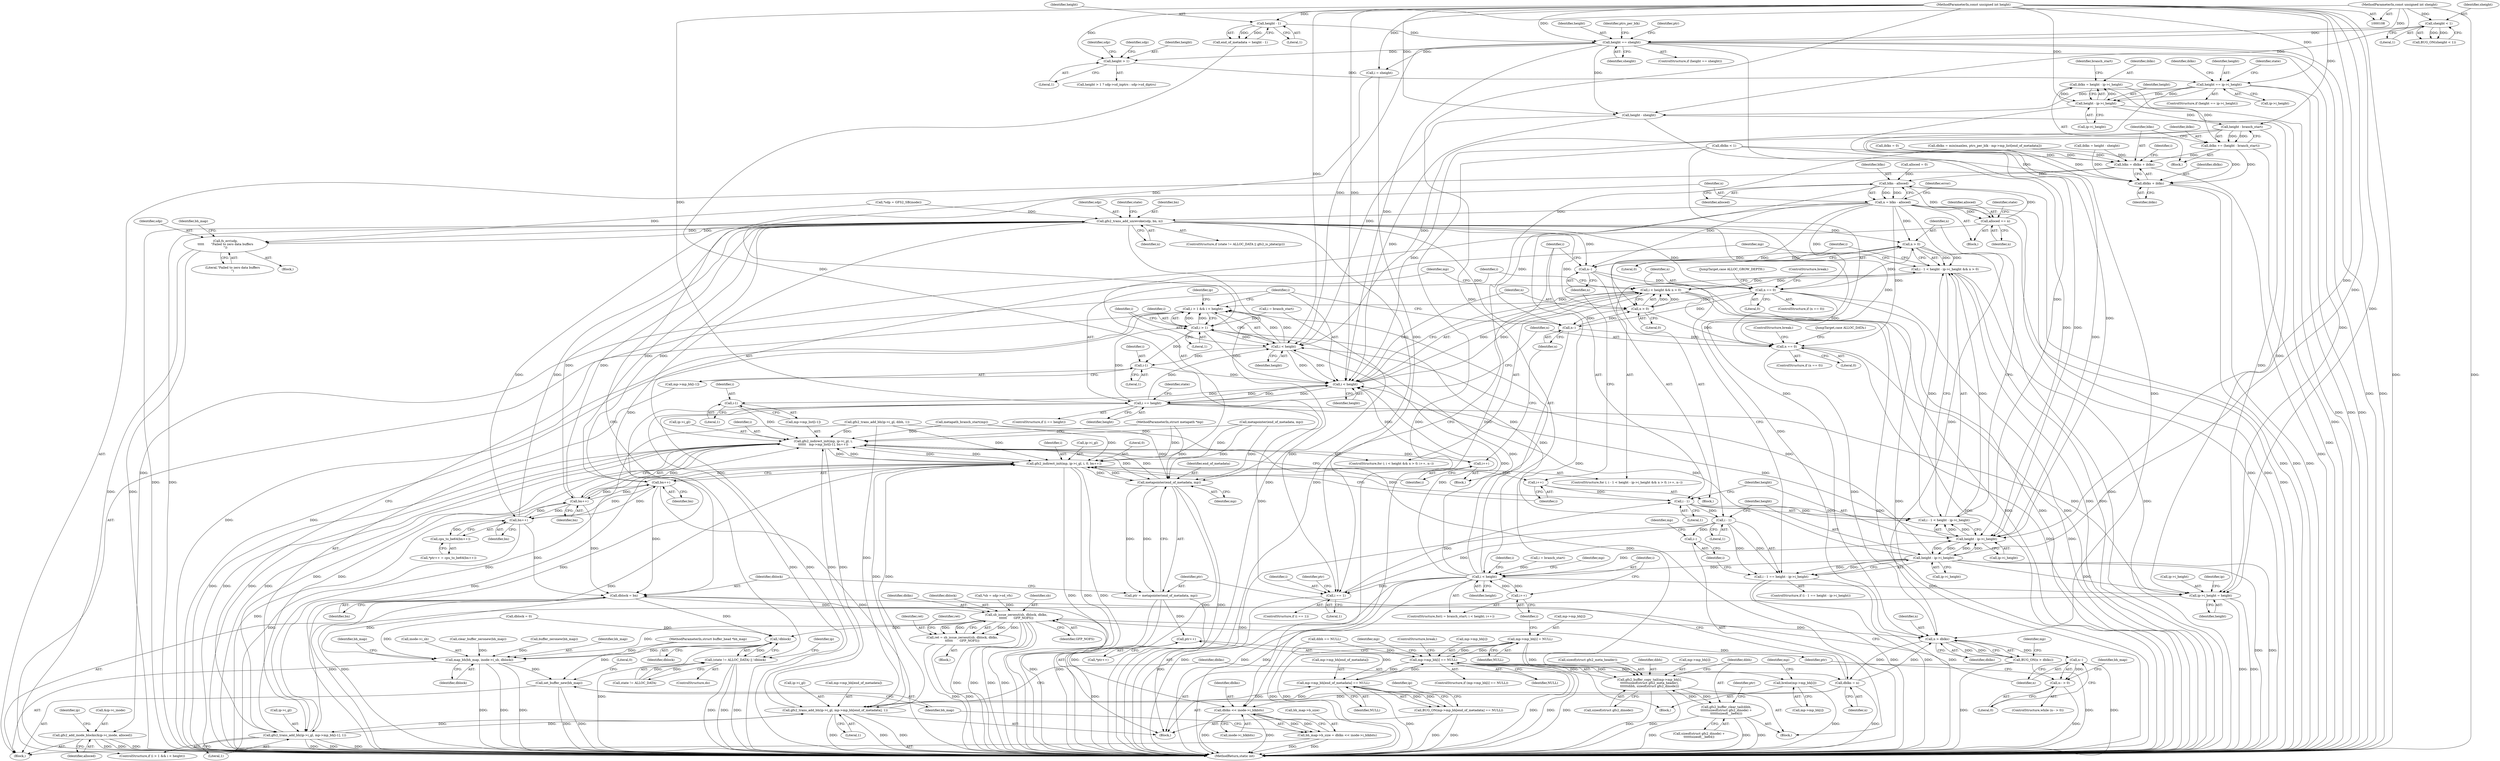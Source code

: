 digraph "0_linux_64dd153c83743af81f20924c6343652d731eeecb@integer" {
"1000280" [label="(Call,iblks = height - ip->i_height)"];
"1000282" [label="(Call,height - ip->i_height)"];
"1000261" [label="(Call,height == ip->i_height)"];
"1000240" [label="(Call,height > 1)"];
"1000198" [label="(Call,height == sheight)"];
"1000169" [label="(Call,height - 1)"];
"1000114" [label="(MethodParameterIn,const unsigned int height)"];
"1000184" [label="(Call,sheight < 1)"];
"1000113" [label="(MethodParameterIn,const unsigned int sheight)"];
"1000291" [label="(Call,iblks += (height - branch_start))"];
"1000296" [label="(Call,blks = dblks + iblks)"];
"1000309" [label="(Call,blks - alloced)"];
"1000307" [label="(Call,n = blks - alloced)"];
"1000324" [label="(Call,alloced += n)"];
"1000619" [label="(Call,gfs2_add_inode_blocks(&ip->i_inode, alloced))"];
"1000334" [label="(Call,gfs2_trans_add_unrevoke(sdp, bn, n))"];
"1000372" [label="(Call,n > 0)"];
"1000362" [label="(Call,i - 1 < height - ip->i_height && n > 0)"];
"1000503" [label="(Call,i < height && n > 0)"];
"1000483" [label="(Call,i > 1 && i < height)"];
"1000378" [label="(Call,n--)"];
"1000477" [label="(Call,n == 0)"];
"1000507" [label="(Call,n > 0)"];
"1000513" [label="(Call,n--)"];
"1000538" [label="(Call,n == 0)"];
"1000544" [label="(Call,n > dblks)"];
"1000543" [label="(Call,BUG_ON(n > dblks))"];
"1000565" [label="(Call,dblks = n)"];
"1000594" [label="(Call,sb_issue_zeroout(sb, dblock, dblks,\n\t\t\t\t\t\t       GFP_NOFS))"];
"1000592" [label="(Call,ret = sb_issue_zeroout(sb, dblock, dblks,\n\t\t\t\t\t\t       GFP_NOFS))"];
"1000612" [label="(Call,!dblock)"];
"1000608" [label="(Call,(state != ALLOC_DATA) || !dblock)"];
"1000634" [label="(Call,map_bh(bh_map, inode->i_sb, dblock))"];
"1000649" [label="(Call,set_buffer_new(bh_map))"];
"1000644" [label="(Call,dblks << inode->i_blkbits)"];
"1000640" [label="(Call,bh_map->b_size = dblks << inode->i_blkbits)"];
"1000578" [label="(Call,n--)"];
"1000577" [label="(Call,n-- > 0)"];
"1000387" [label="(Call,bn++)"];
"1000380" [label="(Call,gfs2_indirect_init(mp, ip->i_gl, i, 0, bn++))"];
"1000376" [label="(Call,i++)"];
"1000364" [label="(Call,i - 1)"];
"1000363" [label="(Call,i - 1 < height - ip->i_height)"];
"1000391" [label="(Call,i - 1)"];
"1000343" [label="(Call,i == 1)"];
"1000390" [label="(Call,i - 1 == height - ip->i_height)"];
"1000400" [label="(Call,i--)"];
"1000484" [label="(Call,i > 1)"];
"1000487" [label="(Call,i < height)"];
"1000498" [label="(Call,i-1)"];
"1000504" [label="(Call,i < height)"];
"1000525" [label="(Call,i-1)"];
"1000515" [label="(Call,gfs2_indirect_init(mp, ip->i_gl, i,\n\t\t\t\t\t\t   mp->mp_list[i-1], bn++))"];
"1000490" [label="(Call,gfs2_trans_add_bh(ip->i_gl, mp->mp_bh[i-1], 1))"];
"1000555" [label="(Call,gfs2_trans_add_bh(ip->i_gl, mp->mp_bh[end_of_metadata], 1))"];
"1000548" [label="(Call,mp->mp_bh[end_of_metadata] == NULL)"];
"1000452" [label="(Call,mp->mp_bh[i] == NULL)"];
"1000402" [label="(Call,gfs2_buffer_copy_tail(mp->mp_bh[i],\n\t\t\t\t\t\tsizeof(struct gfs2_meta_header),\n\t\t\t\t\t\tdibh, sizeof(struct gfs2_dinode)))"];
"1000413" [label="(Call,gfs2_buffer_clear_tail(dibh,\n\t\t\t\t\t\tsizeof(struct gfs2_dinode) +\n\t\t\t\t\t\tsizeof(__be64)))"];
"1000460" [label="(Call,brelse(mp->mp_bh[i]))"];
"1000466" [label="(Call,mp->mp_bh[i] = NULL)"];
"1000547" [label="(Call,BUG_ON(mp->mp_bh[end_of_metadata] == NULL))"];
"1000511" [label="(Call,i++)"];
"1000570" [label="(Call,metapointer(end_of_metadata, mp))"];
"1000568" [label="(Call,ptr = metapointer(end_of_metadata, mp))"];
"1000583" [label="(Call,ptr++)"];
"1000531" [label="(Call,i == height)"];
"1000367" [label="(Call,height - ip->i_height)"];
"1000394" [label="(Call,height - ip->i_height)"];
"1000445" [label="(Call,i < height)"];
"1000448" [label="(Call,i++)"];
"1000614" [label="(Call,ip->i_height = height)"];
"1000528" [label="(Call,bn++)"];
"1000573" [label="(Call,dblock = bn)"];
"1000586" [label="(Call,bn++)"];
"1000585" [label="(Call,cpu_to_be64(bn++))"];
"1000602" [label="(Call,fs_err(sdp,\n\t\t\t\t\t       \"Failed to zero data buffers\n\"))"];
"1000298" [label="(Call,dblks + iblks)"];
"1000241" [label="(Identifier,height)"];
"1000596" [label="(Identifier,dblock)"];
"1000112" [label="(MethodParameterIn,struct metapath *mp)"];
"1000541" [label="(ControlStructure,break;)"];
"1000498" [label="(Call,i-1)"];
"1000269" [label="(Call,height - sheight)"];
"1000229" [label="(Call,dblks < 1)"];
"1000585" [label="(Call,cpu_to_be64(bn++))"];
"1000568" [label="(Call,ptr = metapointer(end_of_metadata, mp))"];
"1000603" [label="(Identifier,sdp)"];
"1000482" [label="(ControlStructure,if (i > 1 && i < height))"];
"1000114" [label="(MethodParameterIn,const unsigned int height)"];
"1000170" [label="(Identifier,height)"];
"1000200" [label="(Identifier,sheight)"];
"1000494" [label="(Call,mp->mp_bh[i-1])"];
"1000452" [label="(Call,mp->mp_bh[i] == NULL)"];
"1000284" [label="(Call,ip->i_height)"];
"1000500" [label="(Literal,1)"];
"1000554" [label="(Identifier,NULL)"];
"1000481" [label="(JumpTarget,case ALLOC_GROW_DEPTH:)"];
"1000249" [label="(Call,dblks = min(maxlen, ptrs_per_blk - mp->mp_list[end_of_metadata]))"];
"1000573" [label="(Call,dblock = bn)"];
"1000262" [label="(Identifier,height)"];
"1000484" [label="(Call,i > 1)"];
"1000636" [label="(Call,inode->i_sb)"];
"1000489" [label="(Identifier,height)"];
"1000547" [label="(Call,BUG_ON(mp->mp_bh[end_of_metadata] == NULL))"];
"1000442" [label="(Call,i = branch_start)"];
"1000544" [label="(Call,n > dblks)"];
"1000540" [label="(Literal,0)"];
"1000344" [label="(Identifier,i)"];
"1000283" [label="(Identifier,height)"];
"1000348" [label="(Identifier,ptr)"];
"1000602" [label="(Call,fs_err(sdp,\n\t\t\t\t\t       \"Failed to zero data buffers\n\"))"];
"1000543" [label="(Call,BUG_ON(n > dblks))"];
"1000545" [label="(Identifier,n)"];
"1000486" [label="(Literal,1)"];
"1000614" [label="(Call,ip->i_height = height)"];
"1000609" [label="(Call,state != ALLOC_DATA)"];
"1000487" [label="(Call,i < height)"];
"1000507" [label="(Call,n > 0)"];
"1000171" [label="(Literal,1)"];
"1000499" [label="(Identifier,i)"];
"1000645" [label="(Identifier,dblks)"];
"1000521" [label="(Call,mp->mp_list[i-1])"];
"1000278" [label="(Identifier,state)"];
"1000463" [label="(Identifier,mp)"];
"1000199" [label="(Identifier,height)"];
"1000413" [label="(Call,gfs2_buffer_clear_tail(dibh,\n\t\t\t\t\t\tsizeof(struct gfs2_dinode) +\n\t\t\t\t\t\tsizeof(__be64)))"];
"1000605" [label="(Call,clear_buffer_zeronew(bh_map))"];
"1000580" [label="(Literal,0)"];
"1000289" [label="(Call,metapath_branch_start(mp))"];
"1000641" [label="(Call,bh_map->b_size)"];
"1000618" [label="(Identifier,height)"];
"1000567" [label="(Identifier,n)"];
"1000516" [label="(Identifier,mp)"];
"1000612" [label="(Call,!dblock)"];
"1000188" [label="(Call,dibh == NULL)"];
"1000455" [label="(Identifier,mp)"];
"1000123" [label="(Call,*sdp = GFS2_SB(inode))"];
"1000410" [label="(Identifier,dibh)"];
"1000305" [label="(Block,)"];
"1000472" [label="(Identifier,NULL)"];
"1000309" [label="(Call,blks - alloced)"];
"1000337" [label="(Identifier,n)"];
"1000478" [label="(Identifier,n)"];
"1000604" [label="(Literal,\"Failed to zero data buffers\n\")"];
"1000613" [label="(Identifier,dblock)"];
"1000620" [label="(Call,&ip->i_inode)"];
"1000583" [label="(Call,ptr++)"];
"1000530" [label="(ControlStructure,if (i == height))"];
"1000616" [label="(Identifier,ip)"];
"1000311" [label="(Identifier,alloced)"];
"1000381" [label="(Identifier,mp)"];
"1000343" [label="(Call,i == 1)"];
"1000292" [label="(Identifier,iblks)"];
"1000377" [label="(Identifier,i)"];
"1000445" [label="(Call,i < height)"];
"1000394" [label="(Call,height - ip->i_height)"];
"1000242" [label="(Literal,1)"];
"1000589" [label="(Call,buffer_zeronew(bh_map))"];
"1000505" [label="(Identifier,i)"];
"1000280" [label="(Call,iblks = height - ip->i_height)"];
"1000310" [label="(Identifier,blks)"];
"1000450" [label="(Block,)"];
"1000116" [label="(Block,)"];
"1000403" [label="(Call,mp->mp_bh[i])"];
"1000393" [label="(Literal,1)"];
"1000474" [label="(Identifier,i)"];
"1000626" [label="(Identifier,ip)"];
"1000491" [label="(Call,ip->i_gl)"];
"1000529" [label="(Identifier,bn)"];
"1000446" [label="(Identifier,i)"];
"1000501" [label="(Literal,1)"];
"1000508" [label="(Identifier,n)"];
"1000635" [label="(Identifier,bh_map)"];
"1000325" [label="(Identifier,alloced)"];
"1000128" [label="(Call,*sb = sdp->sd_vfs)"];
"1000451" [label="(ControlStructure,if (mp->mp_bh[i] == NULL))"];
"1000205" [label="(Call,metapointer(end_of_metadata, mp))"];
"1000642" [label="(Identifier,bh_map)"];
"1000649" [label="(Call,set_buffer_new(bh_map))"];
"1000313" [label="(Identifier,error)"];
"1000479" [label="(Literal,0)"];
"1000509" [label="(Literal,0)"];
"1000466" [label="(Call,mp->mp_bh[i] = NULL)"];
"1000335" [label="(Identifier,sdp)"];
"1000551" [label="(Identifier,mp)"];
"1000634" [label="(Call,map_bh(bh_map, inode->i_sb, dblock))"];
"1000244" [label="(Identifier,sdp)"];
"1000476" [label="(ControlStructure,if (n == 0))"];
"1000555" [label="(Call,gfs2_trans_add_bh(ip->i_gl, mp->mp_bh[end_of_metadata], 1))"];
"1000459" [label="(ControlStructure,break;)"];
"1000334" [label="(Call,gfs2_trans_add_unrevoke(sdp, bn, n))"];
"1000261" [label="(Call,height == ip->i_height)"];
"1000650" [label="(Identifier,bh_map)"];
"1000469" [label="(Identifier,mp)"];
"1000473" [label="(Call,i = branch_start)"];
"1000304" [label="(ControlStructure,do)"];
"1000538" [label="(Call,n == 0)"];
"1000302" [label="(Identifier,i)"];
"1000644" [label="(Call,dblks << inode->i_blkbits)"];
"1000143" [label="(Call,dblock = 0)"];
"1000490" [label="(Call,gfs2_trans_add_bh(ip->i_gl, mp->mp_bh[i-1], 1))"];
"1000533" [label="(Identifier,height)"];
"1000606" [label="(Identifier,bh_map)"];
"1000308" [label="(Identifier,n)"];
"1000600" [label="(Identifier,ret)"];
"1000590" [label="(Identifier,bh_map)"];
"1000247" [label="(Identifier,sdp)"];
"1000576" [label="(ControlStructure,while (n-- > 0))"];
"1000184" [label="(Call,sheight < 1)"];
"1000291" [label="(Call,iblks += (height - branch_start))"];
"1000526" [label="(Identifier,i)"];
"1000367" [label="(Call,height - ip->i_height)"];
"1000238" [label="(Identifier,ptrs_per_blk)"];
"1000535" [label="(Identifier,state)"];
"1000504" [label="(Call,i < height)"];
"1000376" [label="(Call,i++)"];
"1000460" [label="(Call,brelse(mp->mp_bh[i]))"];
"1000582" [label="(Call,*ptr++)"];
"1000268" [label="(Identifier,iblks)"];
"1000532" [label="(Identifier,i)"];
"1000191" [label="(Call,gfs2_trans_add_bh(ip->i_gl, dibh, 1))"];
"1000301" [label="(Call,i = sheight)"];
"1000392" [label="(Identifier,i)"];
"1000389" [label="(ControlStructure,if (i - 1 == height - ip->i_height))"];
"1000260" [label="(ControlStructure,if (height == ip->i_height))"];
"1000441" [label="(ControlStructure,for(i = branch_start; i < height; i++))"];
"1000345" [label="(Literal,1)"];
"1000288" [label="(Identifier,branch_start)"];
"1000380" [label="(Call,gfs2_indirect_init(mp, ip->i_gl, i, 0, bn++))"];
"1000183" [label="(Call,BUG_ON(sheight < 1))"];
"1000395" [label="(Identifier,height)"];
"1000601" [label="(Block,)"];
"1000575" [label="(Identifier,bn)"];
"1000307" [label="(Call,n = blks - alloced)"];
"1000414" [label="(Identifier,dibh)"];
"1000587" [label="(Identifier,bn)"];
"1000324" [label="(Call,alloced += n)"];
"1000375" [label="(Block,)"];
"1000615" [label="(Call,ip->i_height)"];
"1000363" [label="(Call,i - 1 < height - ip->i_height)"];
"1000480" [label="(ControlStructure,break;)"];
"1000542" [label="(JumpTarget,case ALLOC_DATA:)"];
"1000565" [label="(Call,dblks = n)"];
"1000458" [label="(Identifier,NULL)"];
"1000385" [label="(Identifier,i)"];
"1000546" [label="(Identifier,dblks)"];
"1000569" [label="(Identifier,ptr)"];
"1000520" [label="(Identifier,i)"];
"1000198" [label="(Call,height == sheight)"];
"1000622" [label="(Identifier,ip)"];
"1000364" [label="(Call,i - 1)"];
"1000154" [label="(Call,iblks = 0)"];
"1000186" [label="(Literal,1)"];
"1000362" [label="(Call,i - 1 < height - ip->i_height && n > 0)"];
"1000330" [label="(Identifier,state)"];
"1000379" [label="(Identifier,n)"];
"1000566" [label="(Identifier,dblks)"];
"1000595" [label="(Identifier,sb)"];
"1000366" [label="(Literal,1)"];
"1000400" [label="(Call,i--)"];
"1000512" [label="(Identifier,i)"];
"1000581" [label="(Call,*ptr++ = cpu_to_be64(bn++))"];
"1000411" [label="(Call,sizeof(struct gfs2_dinode))"];
"1000326" [label="(Identifier,n)"];
"1000267" [label="(Call,iblks = height - sheight)"];
"1000652" [label="(Literal,0)"];
"1000339" [label="(Identifier,state)"];
"1000640" [label="(Call,bh_map->b_size = dblks << inode->i_blkbits)"];
"1000537" [label="(ControlStructure,if (n == 0))"];
"1000368" [label="(Identifier,height)"];
"1000391" [label="(Call,i - 1)"];
"1000492" [label="(Identifier,ip)"];
"1000167" [label="(Call,end_of_metadata = height - 1)"];
"1000511" [label="(Call,i++)"];
"1000453" [label="(Call,mp->mp_bh[i])"];
"1000619" [label="(Call,gfs2_add_inode_blocks(&ip->i_inode, alloced))"];
"1000548" [label="(Call,mp->mp_bh[end_of_metadata] == NULL)"];
"1000549" [label="(Call,mp->mp_bh[end_of_metadata])"];
"1000185" [label="(Identifier,sheight)"];
"1000539" [label="(Identifier,n)"];
"1000556" [label="(Call,ip->i_gl)"];
"1000204" [label="(Identifier,ptr)"];
"1000239" [label="(Call,height > 1 ? sdp->sd_inptrs : sdp->sd_diptrs)"];
"1000382" [label="(Call,ip->i_gl)"];
"1000639" [label="(Identifier,dblock)"];
"1000399" [label="(Block,)"];
"1000608" [label="(Call,(state != ALLOC_DATA) || !dblock)"];
"1000390" [label="(Call,i - 1 == height - ip->i_height)"];
"1000297" [label="(Identifier,blks)"];
"1000298" [label="(Call,dblks + iblks)"];
"1000572" [label="(Identifier,mp)"];
"1000653" [label="(MethodReturn,static int)"];
"1000300" [label="(Identifier,iblks)"];
"1000197" [label="(ControlStructure,if (height == sheight))"];
"1000281" [label="(Identifier,iblks)"];
"1000531" [label="(Call,i == height)"];
"1000276" [label="(Block,)"];
"1000401" [label="(Identifier,i)"];
"1000591" [label="(Block,)"];
"1000597" [label="(Identifier,dblks)"];
"1000299" [label="(Identifier,dblks)"];
"1000373" [label="(Identifier,n)"];
"1000592" [label="(Call,ret = sb_issue_zeroout(sb, dblock, dblks,\n\t\t\t\t\t\t       GFP_NOFS))"];
"1000586" [label="(Call,bn++)"];
"1000169" [label="(Call,height - 1)"];
"1000113" [label="(MethodParameterIn,const unsigned int sheight)"];
"1000296" [label="(Call,blks = dblks + iblks)"];
"1000593" [label="(Identifier,ret)"];
"1000598" [label="(Identifier,GFP_NOFS)"];
"1000525" [label="(Call,i-1)"];
"1000559" [label="(Call,mp->mp_bh[end_of_metadata])"];
"1000513" [label="(Call,n--)"];
"1000263" [label="(Call,ip->i_height)"];
"1000388" [label="(Identifier,bn)"];
"1000415" [label="(Call,sizeof(struct gfs2_dinode) +\n\t\t\t\t\t\tsizeof(__be64))"];
"1000485" [label="(Identifier,i)"];
"1000570" [label="(Call,metapointer(end_of_metadata, mp))"];
"1000293" [label="(Call,height - branch_start)"];
"1000111" [label="(MethodParameterIn,struct buffer_head *bh_map)"];
"1000448" [label="(Call,i++)"];
"1000327" [label="(ControlStructure,if (state != ALLOC_DATA || gfs2_is_jdata(ip)))"];
"1000571" [label="(Identifier,end_of_metadata)"];
"1000488" [label="(Identifier,i)"];
"1000387" [label="(Call,bn++)"];
"1000336" [label="(Identifier,bn)"];
"1000365" [label="(Identifier,i)"];
"1000527" [label="(Literal,1)"];
"1000386" [label="(Literal,0)"];
"1000514" [label="(Identifier,n)"];
"1000502" [label="(ControlStructure,for (; i < height && n > 0; i++, n--))"];
"1000361" [label="(ControlStructure,for (; i - 1 < height - ip->i_height && n > 0; i++, n--))"];
"1000517" [label="(Call,ip->i_gl)"];
"1000579" [label="(Identifier,n)"];
"1000564" [label="(Literal,1)"];
"1000408" [label="(Call,sizeof(struct gfs2_meta_header))"];
"1000461" [label="(Call,mp->mp_bh[i])"];
"1000447" [label="(Identifier,height)"];
"1000342" [label="(ControlStructure,if (i == 1))"];
"1000369" [label="(Call,ip->i_height)"];
"1000557" [label="(Identifier,ip)"];
"1000594" [label="(Call,sb_issue_zeroout(sb, dblock, dblks,\n\t\t\t\t\t\t       GFP_NOFS))"];
"1000150" [label="(Call,alloced = 0)"];
"1000584" [label="(Identifier,ptr)"];
"1000372" [label="(Call,n > 0)"];
"1000374" [label="(Literal,0)"];
"1000503" [label="(Call,i < height && n > 0)"];
"1000506" [label="(Identifier,height)"];
"1000646" [label="(Call,inode->i_blkbits)"];
"1000477" [label="(Call,n == 0)"];
"1000240" [label="(Call,height > 1)"];
"1000510" [label="(Block,)"];
"1000449" [label="(Identifier,i)"];
"1000396" [label="(Call,ip->i_height)"];
"1000467" [label="(Call,mp->mp_bh[i])"];
"1000340" [label="(Block,)"];
"1000483" [label="(Call,i > 1 && i < height)"];
"1000402" [label="(Call,gfs2_buffer_copy_tail(mp->mp_bh[i],\n\t\t\t\t\t\tsizeof(struct gfs2_meta_header),\n\t\t\t\t\t\tdibh, sizeof(struct gfs2_dinode)))"];
"1000574" [label="(Identifier,dblock)"];
"1000282" [label="(Call,height - ip->i_height)"];
"1000578" [label="(Call,n--)"];
"1000515" [label="(Call,gfs2_indirect_init(mp, ip->i_gl, i,\n\t\t\t\t\t\t   mp->mp_list[i-1], bn++))"];
"1000378" [label="(Call,n--)"];
"1000421" [label="(Identifier,ptr)"];
"1000528" [label="(Call,bn++)"];
"1000405" [label="(Identifier,mp)"];
"1000577" [label="(Call,n-- > 0)"];
"1000624" [label="(Identifier,alloced)"];
"1000280" -> "1000276"  [label="AST: "];
"1000280" -> "1000282"  [label="CFG: "];
"1000281" -> "1000280"  [label="AST: "];
"1000282" -> "1000280"  [label="AST: "];
"1000288" -> "1000280"  [label="CFG: "];
"1000280" -> "1000653"  [label="DDG: "];
"1000282" -> "1000280"  [label="DDG: "];
"1000282" -> "1000280"  [label="DDG: "];
"1000280" -> "1000291"  [label="DDG: "];
"1000282" -> "1000284"  [label="CFG: "];
"1000283" -> "1000282"  [label="AST: "];
"1000284" -> "1000282"  [label="AST: "];
"1000282" -> "1000653"  [label="DDG: "];
"1000261" -> "1000282"  [label="DDG: "];
"1000261" -> "1000282"  [label="DDG: "];
"1000114" -> "1000282"  [label="DDG: "];
"1000282" -> "1000293"  [label="DDG: "];
"1000282" -> "1000367"  [label="DDG: "];
"1000261" -> "1000260"  [label="AST: "];
"1000261" -> "1000263"  [label="CFG: "];
"1000262" -> "1000261"  [label="AST: "];
"1000263" -> "1000261"  [label="AST: "];
"1000268" -> "1000261"  [label="CFG: "];
"1000278" -> "1000261"  [label="CFG: "];
"1000261" -> "1000653"  [label="DDG: "];
"1000261" -> "1000653"  [label="DDG: "];
"1000240" -> "1000261"  [label="DDG: "];
"1000114" -> "1000261"  [label="DDG: "];
"1000261" -> "1000269"  [label="DDG: "];
"1000261" -> "1000367"  [label="DDG: "];
"1000240" -> "1000239"  [label="AST: "];
"1000240" -> "1000242"  [label="CFG: "];
"1000241" -> "1000240"  [label="AST: "];
"1000242" -> "1000240"  [label="AST: "];
"1000244" -> "1000240"  [label="CFG: "];
"1000247" -> "1000240"  [label="CFG: "];
"1000198" -> "1000240"  [label="DDG: "];
"1000114" -> "1000240"  [label="DDG: "];
"1000198" -> "1000197"  [label="AST: "];
"1000198" -> "1000200"  [label="CFG: "];
"1000199" -> "1000198"  [label="AST: "];
"1000200" -> "1000198"  [label="AST: "];
"1000204" -> "1000198"  [label="CFG: "];
"1000238" -> "1000198"  [label="CFG: "];
"1000198" -> "1000653"  [label="DDG: "];
"1000198" -> "1000653"  [label="DDG: "];
"1000169" -> "1000198"  [label="DDG: "];
"1000114" -> "1000198"  [label="DDG: "];
"1000184" -> "1000198"  [label="DDG: "];
"1000113" -> "1000198"  [label="DDG: "];
"1000198" -> "1000269"  [label="DDG: "];
"1000198" -> "1000301"  [label="DDG: "];
"1000198" -> "1000367"  [label="DDG: "];
"1000198" -> "1000487"  [label="DDG: "];
"1000198" -> "1000504"  [label="DDG: "];
"1000198" -> "1000614"  [label="DDG: "];
"1000169" -> "1000167"  [label="AST: "];
"1000169" -> "1000171"  [label="CFG: "];
"1000170" -> "1000169"  [label="AST: "];
"1000171" -> "1000169"  [label="AST: "];
"1000167" -> "1000169"  [label="CFG: "];
"1000169" -> "1000167"  [label="DDG: "];
"1000169" -> "1000167"  [label="DDG: "];
"1000114" -> "1000169"  [label="DDG: "];
"1000114" -> "1000108"  [label="AST: "];
"1000114" -> "1000653"  [label="DDG: "];
"1000114" -> "1000269"  [label="DDG: "];
"1000114" -> "1000293"  [label="DDG: "];
"1000114" -> "1000367"  [label="DDG: "];
"1000114" -> "1000394"  [label="DDG: "];
"1000114" -> "1000445"  [label="DDG: "];
"1000114" -> "1000487"  [label="DDG: "];
"1000114" -> "1000504"  [label="DDG: "];
"1000114" -> "1000531"  [label="DDG: "];
"1000114" -> "1000614"  [label="DDG: "];
"1000184" -> "1000183"  [label="AST: "];
"1000184" -> "1000186"  [label="CFG: "];
"1000185" -> "1000184"  [label="AST: "];
"1000186" -> "1000184"  [label="AST: "];
"1000183" -> "1000184"  [label="CFG: "];
"1000184" -> "1000183"  [label="DDG: "];
"1000184" -> "1000183"  [label="DDG: "];
"1000113" -> "1000184"  [label="DDG: "];
"1000113" -> "1000108"  [label="AST: "];
"1000113" -> "1000653"  [label="DDG: "];
"1000113" -> "1000269"  [label="DDG: "];
"1000113" -> "1000301"  [label="DDG: "];
"1000291" -> "1000276"  [label="AST: "];
"1000291" -> "1000293"  [label="CFG: "];
"1000292" -> "1000291"  [label="AST: "];
"1000293" -> "1000291"  [label="AST: "];
"1000297" -> "1000291"  [label="CFG: "];
"1000291" -> "1000653"  [label="DDG: "];
"1000293" -> "1000291"  [label="DDG: "];
"1000293" -> "1000291"  [label="DDG: "];
"1000291" -> "1000296"  [label="DDG: "];
"1000291" -> "1000298"  [label="DDG: "];
"1000296" -> "1000116"  [label="AST: "];
"1000296" -> "1000298"  [label="CFG: "];
"1000297" -> "1000296"  [label="AST: "];
"1000298" -> "1000296"  [label="AST: "];
"1000302" -> "1000296"  [label="CFG: "];
"1000296" -> "1000653"  [label="DDG: "];
"1000229" -> "1000296"  [label="DDG: "];
"1000249" -> "1000296"  [label="DDG: "];
"1000267" -> "1000296"  [label="DDG: "];
"1000154" -> "1000296"  [label="DDG: "];
"1000296" -> "1000309"  [label="DDG: "];
"1000309" -> "1000307"  [label="AST: "];
"1000309" -> "1000311"  [label="CFG: "];
"1000310" -> "1000309"  [label="AST: "];
"1000311" -> "1000309"  [label="AST: "];
"1000307" -> "1000309"  [label="CFG: "];
"1000309" -> "1000653"  [label="DDG: "];
"1000309" -> "1000653"  [label="DDG: "];
"1000309" -> "1000307"  [label="DDG: "];
"1000309" -> "1000307"  [label="DDG: "];
"1000150" -> "1000309"  [label="DDG: "];
"1000324" -> "1000309"  [label="DDG: "];
"1000309" -> "1000324"  [label="DDG: "];
"1000307" -> "1000305"  [label="AST: "];
"1000308" -> "1000307"  [label="AST: "];
"1000313" -> "1000307"  [label="CFG: "];
"1000307" -> "1000653"  [label="DDG: "];
"1000307" -> "1000653"  [label="DDG: "];
"1000307" -> "1000324"  [label="DDG: "];
"1000307" -> "1000334"  [label="DDG: "];
"1000307" -> "1000372"  [label="DDG: "];
"1000307" -> "1000378"  [label="DDG: "];
"1000307" -> "1000477"  [label="DDG: "];
"1000307" -> "1000507"  [label="DDG: "];
"1000307" -> "1000513"  [label="DDG: "];
"1000307" -> "1000538"  [label="DDG: "];
"1000307" -> "1000544"  [label="DDG: "];
"1000324" -> "1000305"  [label="AST: "];
"1000324" -> "1000326"  [label="CFG: "];
"1000325" -> "1000324"  [label="AST: "];
"1000326" -> "1000324"  [label="AST: "];
"1000330" -> "1000324"  [label="CFG: "];
"1000324" -> "1000653"  [label="DDG: "];
"1000324" -> "1000619"  [label="DDG: "];
"1000619" -> "1000116"  [label="AST: "];
"1000619" -> "1000624"  [label="CFG: "];
"1000620" -> "1000619"  [label="AST: "];
"1000624" -> "1000619"  [label="AST: "];
"1000626" -> "1000619"  [label="CFG: "];
"1000619" -> "1000653"  [label="DDG: "];
"1000619" -> "1000653"  [label="DDG: "];
"1000619" -> "1000653"  [label="DDG: "];
"1000334" -> "1000327"  [label="AST: "];
"1000334" -> "1000337"  [label="CFG: "];
"1000335" -> "1000334"  [label="AST: "];
"1000336" -> "1000334"  [label="AST: "];
"1000337" -> "1000334"  [label="AST: "];
"1000339" -> "1000334"  [label="CFG: "];
"1000334" -> "1000653"  [label="DDG: "];
"1000334" -> "1000653"  [label="DDG: "];
"1000334" -> "1000653"  [label="DDG: "];
"1000334" -> "1000653"  [label="DDG: "];
"1000602" -> "1000334"  [label="DDG: "];
"1000123" -> "1000334"  [label="DDG: "];
"1000387" -> "1000334"  [label="DDG: "];
"1000586" -> "1000334"  [label="DDG: "];
"1000528" -> "1000334"  [label="DDG: "];
"1000334" -> "1000372"  [label="DDG: "];
"1000334" -> "1000378"  [label="DDG: "];
"1000334" -> "1000387"  [label="DDG: "];
"1000334" -> "1000477"  [label="DDG: "];
"1000334" -> "1000507"  [label="DDG: "];
"1000334" -> "1000513"  [label="DDG: "];
"1000334" -> "1000528"  [label="DDG: "];
"1000334" -> "1000538"  [label="DDG: "];
"1000334" -> "1000544"  [label="DDG: "];
"1000334" -> "1000573"  [label="DDG: "];
"1000334" -> "1000586"  [label="DDG: "];
"1000334" -> "1000602"  [label="DDG: "];
"1000372" -> "1000362"  [label="AST: "];
"1000372" -> "1000374"  [label="CFG: "];
"1000373" -> "1000372"  [label="AST: "];
"1000374" -> "1000372"  [label="AST: "];
"1000362" -> "1000372"  [label="CFG: "];
"1000372" -> "1000653"  [label="DDG: "];
"1000372" -> "1000362"  [label="DDG: "];
"1000372" -> "1000362"  [label="DDG: "];
"1000378" -> "1000372"  [label="DDG: "];
"1000372" -> "1000378"  [label="DDG: "];
"1000372" -> "1000477"  [label="DDG: "];
"1000362" -> "1000361"  [label="AST: "];
"1000362" -> "1000363"  [label="CFG: "];
"1000363" -> "1000362"  [label="AST: "];
"1000381" -> "1000362"  [label="CFG: "];
"1000392" -> "1000362"  [label="CFG: "];
"1000362" -> "1000653"  [label="DDG: "];
"1000362" -> "1000653"  [label="DDG: "];
"1000362" -> "1000653"  [label="DDG: "];
"1000363" -> "1000362"  [label="DDG: "];
"1000363" -> "1000362"  [label="DDG: "];
"1000503" -> "1000362"  [label="DDG: "];
"1000362" -> "1000503"  [label="DDG: "];
"1000503" -> "1000502"  [label="AST: "];
"1000503" -> "1000504"  [label="CFG: "];
"1000503" -> "1000507"  [label="CFG: "];
"1000504" -> "1000503"  [label="AST: "];
"1000507" -> "1000503"  [label="AST: "];
"1000516" -> "1000503"  [label="CFG: "];
"1000532" -> "1000503"  [label="CFG: "];
"1000503" -> "1000653"  [label="DDG: "];
"1000503" -> "1000653"  [label="DDG: "];
"1000503" -> "1000653"  [label="DDG: "];
"1000503" -> "1000483"  [label="DDG: "];
"1000504" -> "1000503"  [label="DDG: "];
"1000504" -> "1000503"  [label="DDG: "];
"1000507" -> "1000503"  [label="DDG: "];
"1000507" -> "1000503"  [label="DDG: "];
"1000483" -> "1000482"  [label="AST: "];
"1000483" -> "1000484"  [label="CFG: "];
"1000483" -> "1000487"  [label="CFG: "];
"1000484" -> "1000483"  [label="AST: "];
"1000487" -> "1000483"  [label="AST: "];
"1000492" -> "1000483"  [label="CFG: "];
"1000505" -> "1000483"  [label="CFG: "];
"1000483" -> "1000653"  [label="DDG: "];
"1000483" -> "1000653"  [label="DDG: "];
"1000484" -> "1000483"  [label="DDG: "];
"1000484" -> "1000483"  [label="DDG: "];
"1000445" -> "1000483"  [label="DDG: "];
"1000487" -> "1000483"  [label="DDG: "];
"1000487" -> "1000483"  [label="DDG: "];
"1000378" -> "1000375"  [label="AST: "];
"1000378" -> "1000379"  [label="CFG: "];
"1000379" -> "1000378"  [label="AST: "];
"1000365" -> "1000378"  [label="CFG: "];
"1000378" -> "1000653"  [label="DDG: "];
"1000378" -> "1000477"  [label="DDG: "];
"1000477" -> "1000476"  [label="AST: "];
"1000477" -> "1000479"  [label="CFG: "];
"1000478" -> "1000477"  [label="AST: "];
"1000479" -> "1000477"  [label="AST: "];
"1000480" -> "1000477"  [label="CFG: "];
"1000481" -> "1000477"  [label="CFG: "];
"1000477" -> "1000653"  [label="DDG: "];
"1000477" -> "1000653"  [label="DDG: "];
"1000477" -> "1000507"  [label="DDG: "];
"1000477" -> "1000513"  [label="DDG: "];
"1000477" -> "1000538"  [label="DDG: "];
"1000507" -> "1000509"  [label="CFG: "];
"1000508" -> "1000507"  [label="AST: "];
"1000509" -> "1000507"  [label="AST: "];
"1000513" -> "1000507"  [label="DDG: "];
"1000507" -> "1000513"  [label="DDG: "];
"1000507" -> "1000538"  [label="DDG: "];
"1000513" -> "1000510"  [label="AST: "];
"1000513" -> "1000514"  [label="CFG: "];
"1000514" -> "1000513"  [label="AST: "];
"1000505" -> "1000513"  [label="CFG: "];
"1000513" -> "1000538"  [label="DDG: "];
"1000538" -> "1000537"  [label="AST: "];
"1000538" -> "1000540"  [label="CFG: "];
"1000539" -> "1000538"  [label="AST: "];
"1000540" -> "1000538"  [label="AST: "];
"1000541" -> "1000538"  [label="CFG: "];
"1000542" -> "1000538"  [label="CFG: "];
"1000538" -> "1000653"  [label="DDG: "];
"1000538" -> "1000653"  [label="DDG: "];
"1000538" -> "1000544"  [label="DDG: "];
"1000544" -> "1000543"  [label="AST: "];
"1000544" -> "1000546"  [label="CFG: "];
"1000545" -> "1000544"  [label="AST: "];
"1000546" -> "1000544"  [label="AST: "];
"1000543" -> "1000544"  [label="CFG: "];
"1000544" -> "1000543"  [label="DDG: "];
"1000544" -> "1000543"  [label="DDG: "];
"1000594" -> "1000544"  [label="DDG: "];
"1000565" -> "1000544"  [label="DDG: "];
"1000229" -> "1000544"  [label="DDG: "];
"1000249" -> "1000544"  [label="DDG: "];
"1000544" -> "1000565"  [label="DDG: "];
"1000544" -> "1000578"  [label="DDG: "];
"1000543" -> "1000340"  [label="AST: "];
"1000551" -> "1000543"  [label="CFG: "];
"1000543" -> "1000653"  [label="DDG: "];
"1000543" -> "1000653"  [label="DDG: "];
"1000565" -> "1000340"  [label="AST: "];
"1000565" -> "1000567"  [label="CFG: "];
"1000566" -> "1000565"  [label="AST: "];
"1000567" -> "1000565"  [label="AST: "];
"1000569" -> "1000565"  [label="CFG: "];
"1000565" -> "1000653"  [label="DDG: "];
"1000565" -> "1000594"  [label="DDG: "];
"1000565" -> "1000644"  [label="DDG: "];
"1000594" -> "1000592"  [label="AST: "];
"1000594" -> "1000598"  [label="CFG: "];
"1000595" -> "1000594"  [label="AST: "];
"1000596" -> "1000594"  [label="AST: "];
"1000597" -> "1000594"  [label="AST: "];
"1000598" -> "1000594"  [label="AST: "];
"1000592" -> "1000594"  [label="CFG: "];
"1000594" -> "1000653"  [label="DDG: "];
"1000594" -> "1000653"  [label="DDG: "];
"1000594" -> "1000653"  [label="DDG: "];
"1000594" -> "1000653"  [label="DDG: "];
"1000594" -> "1000592"  [label="DDG: "];
"1000594" -> "1000592"  [label="DDG: "];
"1000594" -> "1000592"  [label="DDG: "];
"1000594" -> "1000592"  [label="DDG: "];
"1000128" -> "1000594"  [label="DDG: "];
"1000573" -> "1000594"  [label="DDG: "];
"1000594" -> "1000612"  [label="DDG: "];
"1000594" -> "1000634"  [label="DDG: "];
"1000594" -> "1000644"  [label="DDG: "];
"1000592" -> "1000591"  [label="AST: "];
"1000593" -> "1000592"  [label="AST: "];
"1000600" -> "1000592"  [label="CFG: "];
"1000592" -> "1000653"  [label="DDG: "];
"1000592" -> "1000653"  [label="DDG: "];
"1000612" -> "1000608"  [label="AST: "];
"1000612" -> "1000613"  [label="CFG: "];
"1000613" -> "1000612"  [label="AST: "];
"1000608" -> "1000612"  [label="CFG: "];
"1000612" -> "1000653"  [label="DDG: "];
"1000612" -> "1000608"  [label="DDG: "];
"1000573" -> "1000612"  [label="DDG: "];
"1000143" -> "1000612"  [label="DDG: "];
"1000612" -> "1000634"  [label="DDG: "];
"1000608" -> "1000304"  [label="AST: "];
"1000608" -> "1000609"  [label="CFG: "];
"1000609" -> "1000608"  [label="AST: "];
"1000308" -> "1000608"  [label="CFG: "];
"1000616" -> "1000608"  [label="CFG: "];
"1000608" -> "1000653"  [label="DDG: "];
"1000608" -> "1000653"  [label="DDG: "];
"1000608" -> "1000653"  [label="DDG: "];
"1000609" -> "1000608"  [label="DDG: "];
"1000609" -> "1000608"  [label="DDG: "];
"1000634" -> "1000116"  [label="AST: "];
"1000634" -> "1000639"  [label="CFG: "];
"1000635" -> "1000634"  [label="AST: "];
"1000636" -> "1000634"  [label="AST: "];
"1000639" -> "1000634"  [label="AST: "];
"1000642" -> "1000634"  [label="CFG: "];
"1000634" -> "1000653"  [label="DDG: "];
"1000634" -> "1000653"  [label="DDG: "];
"1000634" -> "1000653"  [label="DDG: "];
"1000589" -> "1000634"  [label="DDG: "];
"1000605" -> "1000634"  [label="DDG: "];
"1000111" -> "1000634"  [label="DDG: "];
"1000573" -> "1000634"  [label="DDG: "];
"1000143" -> "1000634"  [label="DDG: "];
"1000634" -> "1000649"  [label="DDG: "];
"1000649" -> "1000116"  [label="AST: "];
"1000649" -> "1000650"  [label="CFG: "];
"1000650" -> "1000649"  [label="AST: "];
"1000652" -> "1000649"  [label="CFG: "];
"1000649" -> "1000653"  [label="DDG: "];
"1000649" -> "1000653"  [label="DDG: "];
"1000111" -> "1000649"  [label="DDG: "];
"1000644" -> "1000640"  [label="AST: "];
"1000644" -> "1000646"  [label="CFG: "];
"1000645" -> "1000644"  [label="AST: "];
"1000646" -> "1000644"  [label="AST: "];
"1000640" -> "1000644"  [label="CFG: "];
"1000644" -> "1000653"  [label="DDG: "];
"1000644" -> "1000653"  [label="DDG: "];
"1000644" -> "1000640"  [label="DDG: "];
"1000644" -> "1000640"  [label="DDG: "];
"1000229" -> "1000644"  [label="DDG: "];
"1000249" -> "1000644"  [label="DDG: "];
"1000640" -> "1000116"  [label="AST: "];
"1000641" -> "1000640"  [label="AST: "];
"1000650" -> "1000640"  [label="CFG: "];
"1000640" -> "1000653"  [label="DDG: "];
"1000640" -> "1000653"  [label="DDG: "];
"1000578" -> "1000577"  [label="AST: "];
"1000578" -> "1000579"  [label="CFG: "];
"1000579" -> "1000578"  [label="AST: "];
"1000580" -> "1000578"  [label="CFG: "];
"1000578" -> "1000653"  [label="DDG: "];
"1000578" -> "1000577"  [label="DDG: "];
"1000577" -> "1000576"  [label="AST: "];
"1000577" -> "1000580"  [label="CFG: "];
"1000580" -> "1000577"  [label="AST: "];
"1000584" -> "1000577"  [label="CFG: "];
"1000590" -> "1000577"  [label="CFG: "];
"1000577" -> "1000653"  [label="DDG: "];
"1000387" -> "1000380"  [label="AST: "];
"1000387" -> "1000388"  [label="CFG: "];
"1000388" -> "1000387"  [label="AST: "];
"1000380" -> "1000387"  [label="CFG: "];
"1000387" -> "1000653"  [label="DDG: "];
"1000387" -> "1000380"  [label="DDG: "];
"1000586" -> "1000387"  [label="DDG: "];
"1000528" -> "1000387"  [label="DDG: "];
"1000387" -> "1000528"  [label="DDG: "];
"1000387" -> "1000573"  [label="DDG: "];
"1000387" -> "1000586"  [label="DDG: "];
"1000380" -> "1000361"  [label="AST: "];
"1000381" -> "1000380"  [label="AST: "];
"1000382" -> "1000380"  [label="AST: "];
"1000385" -> "1000380"  [label="AST: "];
"1000386" -> "1000380"  [label="AST: "];
"1000377" -> "1000380"  [label="CFG: "];
"1000380" -> "1000653"  [label="DDG: "];
"1000380" -> "1000653"  [label="DDG: "];
"1000380" -> "1000653"  [label="DDG: "];
"1000380" -> "1000376"  [label="DDG: "];
"1000289" -> "1000380"  [label="DDG: "];
"1000515" -> "1000380"  [label="DDG: "];
"1000515" -> "1000380"  [label="DDG: "];
"1000205" -> "1000380"  [label="DDG: "];
"1000570" -> "1000380"  [label="DDG: "];
"1000112" -> "1000380"  [label="DDG: "];
"1000555" -> "1000380"  [label="DDG: "];
"1000490" -> "1000380"  [label="DDG: "];
"1000191" -> "1000380"  [label="DDG: "];
"1000364" -> "1000380"  [label="DDG: "];
"1000380" -> "1000490"  [label="DDG: "];
"1000380" -> "1000515"  [label="DDG: "];
"1000380" -> "1000515"  [label="DDG: "];
"1000380" -> "1000555"  [label="DDG: "];
"1000380" -> "1000570"  [label="DDG: "];
"1000376" -> "1000375"  [label="AST: "];
"1000376" -> "1000377"  [label="CFG: "];
"1000377" -> "1000376"  [label="AST: "];
"1000379" -> "1000376"  [label="CFG: "];
"1000376" -> "1000364"  [label="DDG: "];
"1000364" -> "1000363"  [label="AST: "];
"1000364" -> "1000366"  [label="CFG: "];
"1000365" -> "1000364"  [label="AST: "];
"1000366" -> "1000364"  [label="AST: "];
"1000368" -> "1000364"  [label="CFG: "];
"1000364" -> "1000363"  [label="DDG: "];
"1000364" -> "1000363"  [label="DDG: "];
"1000343" -> "1000364"  [label="DDG: "];
"1000364" -> "1000391"  [label="DDG: "];
"1000363" -> "1000367"  [label="CFG: "];
"1000367" -> "1000363"  [label="AST: "];
"1000373" -> "1000363"  [label="CFG: "];
"1000367" -> "1000363"  [label="DDG: "];
"1000367" -> "1000363"  [label="DDG: "];
"1000391" -> "1000390"  [label="AST: "];
"1000391" -> "1000393"  [label="CFG: "];
"1000392" -> "1000391"  [label="AST: "];
"1000393" -> "1000391"  [label="AST: "];
"1000395" -> "1000391"  [label="CFG: "];
"1000391" -> "1000653"  [label="DDG: "];
"1000391" -> "1000343"  [label="DDG: "];
"1000391" -> "1000390"  [label="DDG: "];
"1000391" -> "1000390"  [label="DDG: "];
"1000391" -> "1000400"  [label="DDG: "];
"1000391" -> "1000484"  [label="DDG: "];
"1000343" -> "1000342"  [label="AST: "];
"1000343" -> "1000345"  [label="CFG: "];
"1000344" -> "1000343"  [label="AST: "];
"1000345" -> "1000343"  [label="AST: "];
"1000348" -> "1000343"  [label="CFG: "];
"1000365" -> "1000343"  [label="CFG: "];
"1000343" -> "1000653"  [label="DDG: "];
"1000473" -> "1000343"  [label="DDG: "];
"1000445" -> "1000343"  [label="DDG: "];
"1000301" -> "1000343"  [label="DDG: "];
"1000531" -> "1000343"  [label="DDG: "];
"1000390" -> "1000389"  [label="AST: "];
"1000390" -> "1000394"  [label="CFG: "];
"1000394" -> "1000390"  [label="AST: "];
"1000401" -> "1000390"  [label="CFG: "];
"1000478" -> "1000390"  [label="CFG: "];
"1000390" -> "1000653"  [label="DDG: "];
"1000390" -> "1000653"  [label="DDG: "];
"1000390" -> "1000653"  [label="DDG: "];
"1000394" -> "1000390"  [label="DDG: "];
"1000394" -> "1000390"  [label="DDG: "];
"1000400" -> "1000399"  [label="AST: "];
"1000400" -> "1000401"  [label="CFG: "];
"1000401" -> "1000400"  [label="AST: "];
"1000405" -> "1000400"  [label="CFG: "];
"1000484" -> "1000486"  [label="CFG: "];
"1000485" -> "1000484"  [label="AST: "];
"1000486" -> "1000484"  [label="AST: "];
"1000488" -> "1000484"  [label="CFG: "];
"1000473" -> "1000484"  [label="DDG: "];
"1000445" -> "1000484"  [label="DDG: "];
"1000301" -> "1000484"  [label="DDG: "];
"1000531" -> "1000484"  [label="DDG: "];
"1000484" -> "1000487"  [label="DDG: "];
"1000484" -> "1000498"  [label="DDG: "];
"1000484" -> "1000504"  [label="DDG: "];
"1000487" -> "1000489"  [label="CFG: "];
"1000488" -> "1000487"  [label="AST: "];
"1000489" -> "1000487"  [label="AST: "];
"1000531" -> "1000487"  [label="DDG: "];
"1000293" -> "1000487"  [label="DDG: "];
"1000445" -> "1000487"  [label="DDG: "];
"1000269" -> "1000487"  [label="DDG: "];
"1000394" -> "1000487"  [label="DDG: "];
"1000487" -> "1000498"  [label="DDG: "];
"1000487" -> "1000504"  [label="DDG: "];
"1000487" -> "1000504"  [label="DDG: "];
"1000498" -> "1000494"  [label="AST: "];
"1000498" -> "1000500"  [label="CFG: "];
"1000499" -> "1000498"  [label="AST: "];
"1000500" -> "1000498"  [label="AST: "];
"1000494" -> "1000498"  [label="CFG: "];
"1000498" -> "1000504"  [label="DDG: "];
"1000504" -> "1000506"  [label="CFG: "];
"1000505" -> "1000504"  [label="AST: "];
"1000506" -> "1000504"  [label="AST: "];
"1000508" -> "1000504"  [label="CFG: "];
"1000511" -> "1000504"  [label="DDG: "];
"1000531" -> "1000504"  [label="DDG: "];
"1000445" -> "1000504"  [label="DDG: "];
"1000269" -> "1000504"  [label="DDG: "];
"1000394" -> "1000504"  [label="DDG: "];
"1000293" -> "1000504"  [label="DDG: "];
"1000504" -> "1000525"  [label="DDG: "];
"1000504" -> "1000531"  [label="DDG: "];
"1000504" -> "1000531"  [label="DDG: "];
"1000525" -> "1000521"  [label="AST: "];
"1000525" -> "1000527"  [label="CFG: "];
"1000526" -> "1000525"  [label="AST: "];
"1000527" -> "1000525"  [label="AST: "];
"1000521" -> "1000525"  [label="CFG: "];
"1000525" -> "1000515"  [label="DDG: "];
"1000515" -> "1000502"  [label="AST: "];
"1000515" -> "1000528"  [label="CFG: "];
"1000516" -> "1000515"  [label="AST: "];
"1000517" -> "1000515"  [label="AST: "];
"1000520" -> "1000515"  [label="AST: "];
"1000521" -> "1000515"  [label="AST: "];
"1000528" -> "1000515"  [label="AST: "];
"1000512" -> "1000515"  [label="CFG: "];
"1000515" -> "1000653"  [label="DDG: "];
"1000515" -> "1000653"  [label="DDG: "];
"1000515" -> "1000653"  [label="DDG: "];
"1000515" -> "1000653"  [label="DDG: "];
"1000515" -> "1000490"  [label="DDG: "];
"1000515" -> "1000511"  [label="DDG: "];
"1000289" -> "1000515"  [label="DDG: "];
"1000205" -> "1000515"  [label="DDG: "];
"1000570" -> "1000515"  [label="DDG: "];
"1000112" -> "1000515"  [label="DDG: "];
"1000555" -> "1000515"  [label="DDG: "];
"1000490" -> "1000515"  [label="DDG: "];
"1000191" -> "1000515"  [label="DDG: "];
"1000528" -> "1000515"  [label="DDG: "];
"1000515" -> "1000555"  [label="DDG: "];
"1000515" -> "1000570"  [label="DDG: "];
"1000490" -> "1000482"  [label="AST: "];
"1000490" -> "1000501"  [label="CFG: "];
"1000491" -> "1000490"  [label="AST: "];
"1000494" -> "1000490"  [label="AST: "];
"1000501" -> "1000490"  [label="AST: "];
"1000505" -> "1000490"  [label="CFG: "];
"1000490" -> "1000653"  [label="DDG: "];
"1000490" -> "1000653"  [label="DDG: "];
"1000490" -> "1000653"  [label="DDG: "];
"1000555" -> "1000490"  [label="DDG: "];
"1000191" -> "1000490"  [label="DDG: "];
"1000490" -> "1000555"  [label="DDG: "];
"1000555" -> "1000340"  [label="AST: "];
"1000555" -> "1000564"  [label="CFG: "];
"1000556" -> "1000555"  [label="AST: "];
"1000559" -> "1000555"  [label="AST: "];
"1000564" -> "1000555"  [label="AST: "];
"1000566" -> "1000555"  [label="CFG: "];
"1000555" -> "1000653"  [label="DDG: "];
"1000555" -> "1000653"  [label="DDG: "];
"1000555" -> "1000653"  [label="DDG: "];
"1000555" -> "1000548"  [label="DDG: "];
"1000191" -> "1000555"  [label="DDG: "];
"1000548" -> "1000555"  [label="DDG: "];
"1000548" -> "1000547"  [label="AST: "];
"1000548" -> "1000554"  [label="CFG: "];
"1000549" -> "1000548"  [label="AST: "];
"1000554" -> "1000548"  [label="AST: "];
"1000547" -> "1000548"  [label="CFG: "];
"1000548" -> "1000653"  [label="DDG: "];
"1000548" -> "1000452"  [label="DDG: "];
"1000548" -> "1000547"  [label="DDG: "];
"1000548" -> "1000547"  [label="DDG: "];
"1000452" -> "1000548"  [label="DDG: "];
"1000188" -> "1000548"  [label="DDG: "];
"1000452" -> "1000451"  [label="AST: "];
"1000452" -> "1000458"  [label="CFG: "];
"1000453" -> "1000452"  [label="AST: "];
"1000458" -> "1000452"  [label="AST: "];
"1000459" -> "1000452"  [label="CFG: "];
"1000463" -> "1000452"  [label="CFG: "];
"1000452" -> "1000653"  [label="DDG: "];
"1000452" -> "1000653"  [label="DDG: "];
"1000452" -> "1000653"  [label="DDG: "];
"1000452" -> "1000402"  [label="DDG: "];
"1000466" -> "1000452"  [label="DDG: "];
"1000402" -> "1000452"  [label="DDG: "];
"1000188" -> "1000452"  [label="DDG: "];
"1000452" -> "1000460"  [label="DDG: "];
"1000452" -> "1000466"  [label="DDG: "];
"1000402" -> "1000399"  [label="AST: "];
"1000402" -> "1000411"  [label="CFG: "];
"1000403" -> "1000402"  [label="AST: "];
"1000408" -> "1000402"  [label="AST: "];
"1000410" -> "1000402"  [label="AST: "];
"1000411" -> "1000402"  [label="AST: "];
"1000414" -> "1000402"  [label="CFG: "];
"1000402" -> "1000653"  [label="DDG: "];
"1000402" -> "1000653"  [label="DDG: "];
"1000466" -> "1000402"  [label="DDG: "];
"1000191" -> "1000402"  [label="DDG: "];
"1000413" -> "1000402"  [label="DDG: "];
"1000402" -> "1000413"  [label="DDG: "];
"1000413" -> "1000399"  [label="AST: "];
"1000413" -> "1000415"  [label="CFG: "];
"1000414" -> "1000413"  [label="AST: "];
"1000415" -> "1000413"  [label="AST: "];
"1000421" -> "1000413"  [label="CFG: "];
"1000413" -> "1000653"  [label="DDG: "];
"1000413" -> "1000653"  [label="DDG: "];
"1000413" -> "1000653"  [label="DDG: "];
"1000460" -> "1000450"  [label="AST: "];
"1000460" -> "1000461"  [label="CFG: "];
"1000461" -> "1000460"  [label="AST: "];
"1000469" -> "1000460"  [label="CFG: "];
"1000460" -> "1000653"  [label="DDG: "];
"1000466" -> "1000450"  [label="AST: "];
"1000466" -> "1000472"  [label="CFG: "];
"1000467" -> "1000466"  [label="AST: "];
"1000472" -> "1000466"  [label="AST: "];
"1000449" -> "1000466"  [label="CFG: "];
"1000466" -> "1000653"  [label="DDG: "];
"1000466" -> "1000653"  [label="DDG: "];
"1000547" -> "1000340"  [label="AST: "];
"1000557" -> "1000547"  [label="CFG: "];
"1000547" -> "1000653"  [label="DDG: "];
"1000547" -> "1000653"  [label="DDG: "];
"1000511" -> "1000510"  [label="AST: "];
"1000511" -> "1000512"  [label="CFG: "];
"1000512" -> "1000511"  [label="AST: "];
"1000514" -> "1000511"  [label="CFG: "];
"1000570" -> "1000568"  [label="AST: "];
"1000570" -> "1000572"  [label="CFG: "];
"1000571" -> "1000570"  [label="AST: "];
"1000572" -> "1000570"  [label="AST: "];
"1000568" -> "1000570"  [label="CFG: "];
"1000570" -> "1000653"  [label="DDG: "];
"1000570" -> "1000653"  [label="DDG: "];
"1000570" -> "1000568"  [label="DDG: "];
"1000570" -> "1000568"  [label="DDG: "];
"1000167" -> "1000570"  [label="DDG: "];
"1000205" -> "1000570"  [label="DDG: "];
"1000205" -> "1000570"  [label="DDG: "];
"1000289" -> "1000570"  [label="DDG: "];
"1000112" -> "1000570"  [label="DDG: "];
"1000568" -> "1000340"  [label="AST: "];
"1000569" -> "1000568"  [label="AST: "];
"1000574" -> "1000568"  [label="CFG: "];
"1000568" -> "1000653"  [label="DDG: "];
"1000568" -> "1000653"  [label="DDG: "];
"1000568" -> "1000583"  [label="DDG: "];
"1000583" -> "1000582"  [label="AST: "];
"1000583" -> "1000584"  [label="CFG: "];
"1000584" -> "1000583"  [label="AST: "];
"1000582" -> "1000583"  [label="CFG: "];
"1000583" -> "1000653"  [label="DDG: "];
"1000531" -> "1000530"  [label="AST: "];
"1000531" -> "1000533"  [label="CFG: "];
"1000532" -> "1000531"  [label="AST: "];
"1000533" -> "1000531"  [label="AST: "];
"1000535" -> "1000531"  [label="CFG: "];
"1000539" -> "1000531"  [label="CFG: "];
"1000531" -> "1000653"  [label="DDG: "];
"1000531" -> "1000653"  [label="DDG: "];
"1000531" -> "1000653"  [label="DDG: "];
"1000531" -> "1000367"  [label="DDG: "];
"1000531" -> "1000614"  [label="DDG: "];
"1000367" -> "1000369"  [label="CFG: "];
"1000368" -> "1000367"  [label="AST: "];
"1000369" -> "1000367"  [label="AST: "];
"1000293" -> "1000367"  [label="DDG: "];
"1000445" -> "1000367"  [label="DDG: "];
"1000269" -> "1000367"  [label="DDG: "];
"1000394" -> "1000367"  [label="DDG: "];
"1000394" -> "1000367"  [label="DDG: "];
"1000367" -> "1000394"  [label="DDG: "];
"1000367" -> "1000394"  [label="DDG: "];
"1000394" -> "1000396"  [label="CFG: "];
"1000395" -> "1000394"  [label="AST: "];
"1000396" -> "1000394"  [label="AST: "];
"1000394" -> "1000653"  [label="DDG: "];
"1000394" -> "1000653"  [label="DDG: "];
"1000394" -> "1000445"  [label="DDG: "];
"1000394" -> "1000614"  [label="DDG: "];
"1000445" -> "1000441"  [label="AST: "];
"1000445" -> "1000447"  [label="CFG: "];
"1000446" -> "1000445"  [label="AST: "];
"1000447" -> "1000445"  [label="AST: "];
"1000455" -> "1000445"  [label="CFG: "];
"1000474" -> "1000445"  [label="CFG: "];
"1000445" -> "1000653"  [label="DDG: "];
"1000445" -> "1000653"  [label="DDG: "];
"1000445" -> "1000653"  [label="DDG: "];
"1000442" -> "1000445"  [label="DDG: "];
"1000448" -> "1000445"  [label="DDG: "];
"1000445" -> "1000448"  [label="DDG: "];
"1000445" -> "1000614"  [label="DDG: "];
"1000448" -> "1000441"  [label="AST: "];
"1000448" -> "1000449"  [label="CFG: "];
"1000449" -> "1000448"  [label="AST: "];
"1000446" -> "1000448"  [label="CFG: "];
"1000614" -> "1000116"  [label="AST: "];
"1000614" -> "1000618"  [label="CFG: "];
"1000615" -> "1000614"  [label="AST: "];
"1000618" -> "1000614"  [label="AST: "];
"1000622" -> "1000614"  [label="CFG: "];
"1000614" -> "1000653"  [label="DDG: "];
"1000614" -> "1000653"  [label="DDG: "];
"1000293" -> "1000614"  [label="DDG: "];
"1000269" -> "1000614"  [label="DDG: "];
"1000528" -> "1000529"  [label="CFG: "];
"1000529" -> "1000528"  [label="AST: "];
"1000528" -> "1000653"  [label="DDG: "];
"1000586" -> "1000528"  [label="DDG: "];
"1000528" -> "1000573"  [label="DDG: "];
"1000528" -> "1000586"  [label="DDG: "];
"1000573" -> "1000340"  [label="AST: "];
"1000573" -> "1000575"  [label="CFG: "];
"1000574" -> "1000573"  [label="AST: "];
"1000575" -> "1000573"  [label="AST: "];
"1000579" -> "1000573"  [label="CFG: "];
"1000573" -> "1000653"  [label="DDG: "];
"1000573" -> "1000653"  [label="DDG: "];
"1000586" -> "1000573"  [label="DDG: "];
"1000586" -> "1000585"  [label="AST: "];
"1000586" -> "1000587"  [label="CFG: "];
"1000587" -> "1000586"  [label="AST: "];
"1000585" -> "1000586"  [label="CFG: "];
"1000586" -> "1000653"  [label="DDG: "];
"1000586" -> "1000585"  [label="DDG: "];
"1000585" -> "1000581"  [label="AST: "];
"1000581" -> "1000585"  [label="CFG: "];
"1000602" -> "1000601"  [label="AST: "];
"1000602" -> "1000604"  [label="CFG: "];
"1000603" -> "1000602"  [label="AST: "];
"1000604" -> "1000602"  [label="AST: "];
"1000606" -> "1000602"  [label="CFG: "];
"1000602" -> "1000653"  [label="DDG: "];
"1000602" -> "1000653"  [label="DDG: "];
"1000123" -> "1000602"  [label="DDG: "];
"1000298" -> "1000300"  [label="CFG: "];
"1000299" -> "1000298"  [label="AST: "];
"1000300" -> "1000298"  [label="AST: "];
"1000298" -> "1000653"  [label="DDG: "];
"1000298" -> "1000653"  [label="DDG: "];
"1000229" -> "1000298"  [label="DDG: "];
"1000249" -> "1000298"  [label="DDG: "];
"1000267" -> "1000298"  [label="DDG: "];
"1000154" -> "1000298"  [label="DDG: "];
}
